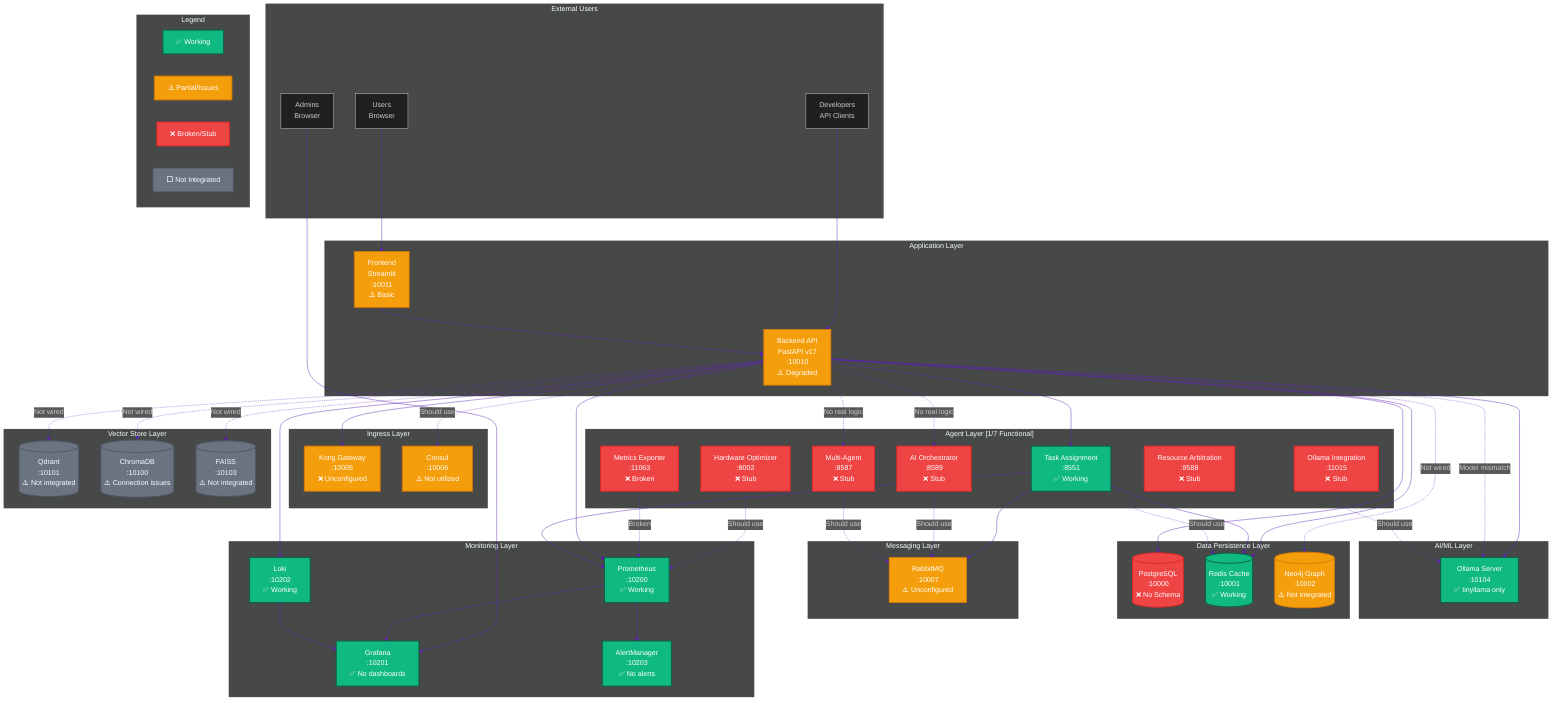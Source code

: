 %%{init: {'theme':'dark', 'themeVariables': { 'primaryColor':'#1f2937', 'primaryTextColor':'#fff', 'primaryBorderColor':'#7C3AED', 'lineColor':'#5b21b6', 'secondaryColor':'#6b7280', 'tertiaryColor':'#374151'}}}%%
graph TB
    subgraph "External Users"
        USER[Users<br/>Browser]
        ADMIN[Admins<br/>Browser]
        DEV[Developers<br/>API Clients]
    end
    
    subgraph "Ingress Layer"
        KONG[Kong Gateway<br/>:10005<br/>❌ Unconfigured]
        CONSUL[Consul<br/>:10006<br/>⚠️ Not utilized]
    end
    
    subgraph "Application Layer"
        UI[Frontend<br/>Streamlit<br/>:10011<br/>⚠️ Basic]
        API[Backend API<br/>FastAPI v17<br/>:10010<br/>⚠️ Degraded]
    end
    
    subgraph "Agent Layer [1/7 Functional]"
        TAC[Task Assignment<br/>:8551<br/>✅ Working]
        ORCH[AI Orchestrator<br/>:8589<br/>❌ Stub]
        MAC[Multi-Agent<br/>:8587<br/>❌ Stub]
        RAA[Resource Arbitration<br/>:8588<br/>❌ Stub]
        HRO[Hardware Optimizer<br/>:8002<br/>❌ Stub]
        OIS[Ollama Integration<br/>:11015<br/>❌ Stub]
        AME[Metrics Exporter<br/>:11063<br/>❌ Broken]
    end
    
    subgraph "AI/ML Layer"
        OLLAMA[Ollama Server<br/>:10104<br/>✅ tinyllama only]
    end
    
    subgraph "Data Persistence Layer"
        PG[(PostgreSQL<br/>:10000<br/>❌ No Schema)]
        REDIS[(Redis Cache<br/>:10001<br/>✅ Working)]
        NEO4J[(Neo4j Graph<br/>:10002<br/>⚠️ Not integrated)]
    end
    
    subgraph "Vector Store Layer"
        QDRANT[(Qdrant<br/>:10101<br/>⚠️ Not integrated)]
        CHROMA[(ChromaDB<br/>:10100<br/>⚠️ Connection issues)]
        FAISS[(FAISS<br/>:10103<br/>⚠️ Not integrated)]
    end
    
    subgraph "Messaging Layer"
        RABBIT[RabbitMQ<br/>:10007<br/>⚠️ Unconfigured]
    end
    
    subgraph "Monitoring Layer"
        PROM[Prometheus<br/>:10200<br/>✅ Working]
        GRAF[Grafana<br/>:10201<br/>✅ No dashboards]
        LOKI[Loki<br/>:10202<br/>✅ Working]
        ALERT[AlertManager<br/>:10203<br/>✅ No alerts]
    end
    
    %% User flows
    USER --> UI
    ADMIN --> GRAF
    DEV --> API
    
    %% Application dependencies
    UI --> API
    API --> KONG
    API -.->|Should use| CONSUL
    
    %% API to Data
    API --> PG
    API --> REDIS
    API -.->|Not wired| NEO4J
    
    %% API to AI
    API --> OLLAMA
    API -.->|Model mismatch| OLLAMA
    
    %% API to Agents
    API --> TAC
    API -.->|No real logic| ORCH
    API -.->|No real logic| MAC
    
    %% Agent dependencies
    TAC --> RABBIT
    TAC --> REDIS
    ORCH -.->|Should use| RABBIT
    MAC -.->|Should use| RABBIT
    RAA -.->|Should use| REDIS
    HRO -.->|Should use| PROM
    OIS -.->|Should use| OLLAMA
    AME -.->|Broken| PROM
    
    %% Vector stores (not integrated)
    API -.->|Not wired| QDRANT
    API -.->|Not wired| CHROMA
    API -.->|Not wired| FAISS
    
    %% Monitoring
    API --> PROM
    TAC --> PROM
    PROM --> GRAF
    API --> LOKI
    LOKI --> GRAF
    PROM --> ALERT
    
    %% Styling
    classDef working fill:#10b981,stroke:#065f46,stroke-width:2px,color:#fff
    classDef partial fill:#f59e0b,stroke:#d97706,stroke-width:2px,color:#fff
    classDef broken fill:#ef4444,stroke:#dc2626,stroke-width:2px,color:#fff
    classDef notintegrated fill:#6b7280,stroke:#4b5563,stroke-width:2px,color:#fff
    
    class REDIS,OLLAMA,TAC,PROM,LOKI,ALERT,GRAF working
    class UI,API,KONG,CONSUL,NEO4J,RABBIT partial
    class PG,ORCH,MAC,RAA,HRO,OIS,AME broken
    class QDRANT,CHROMA,FAISS notintegrated
    
    %% Legend
    subgraph "Legend"
        L1[✅ Working]:::working
        L2[⚠️ Partial/Issues]:::partial
        L3[❌ Broken/Stub]:::broken
        L4[⬜ Not Integrated]:::notintegrated
    end